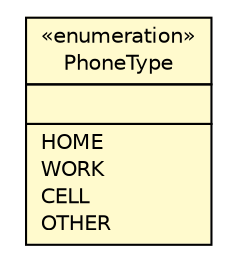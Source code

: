 #!/usr/local/bin/dot
#
# Class diagram 
# Generated by UMLGraph version 5.1 (http://www.umlgraph.org/)
#

digraph G {
	edge [fontname="Helvetica",fontsize=10,labelfontname="Helvetica",labelfontsize=10];
	node [fontname="Helvetica",fontsize=10,shape=plaintext];
	nodesep=0.25;
	ranksep=0.5;
	// com.clapi.data.Phone.PhoneType
	c250 [label=<<table title="com.clapi.data.Phone.PhoneType" border="0" cellborder="1" cellspacing="0" cellpadding="2" port="p" bgcolor="lemonChiffon" href="./Phone.PhoneType.html">
		<tr><td><table border="0" cellspacing="0" cellpadding="1">
<tr><td align="center" balign="center"> &#171;enumeration&#187; </td></tr>
<tr><td align="center" balign="center"> PhoneType </td></tr>
		</table></td></tr>
		<tr><td><table border="0" cellspacing="0" cellpadding="1">
<tr><td align="left" balign="left">  </td></tr>
		</table></td></tr>
		<tr><td><table border="0" cellspacing="0" cellpadding="1">
<tr><td align="left" balign="left"> HOME </td></tr>
<tr><td align="left" balign="left"> WORK </td></tr>
<tr><td align="left" balign="left"> CELL </td></tr>
<tr><td align="left" balign="left"> OTHER </td></tr>
		</table></td></tr>
		</table>>, fontname="Helvetica", fontcolor="black", fontsize=10.0];
}

